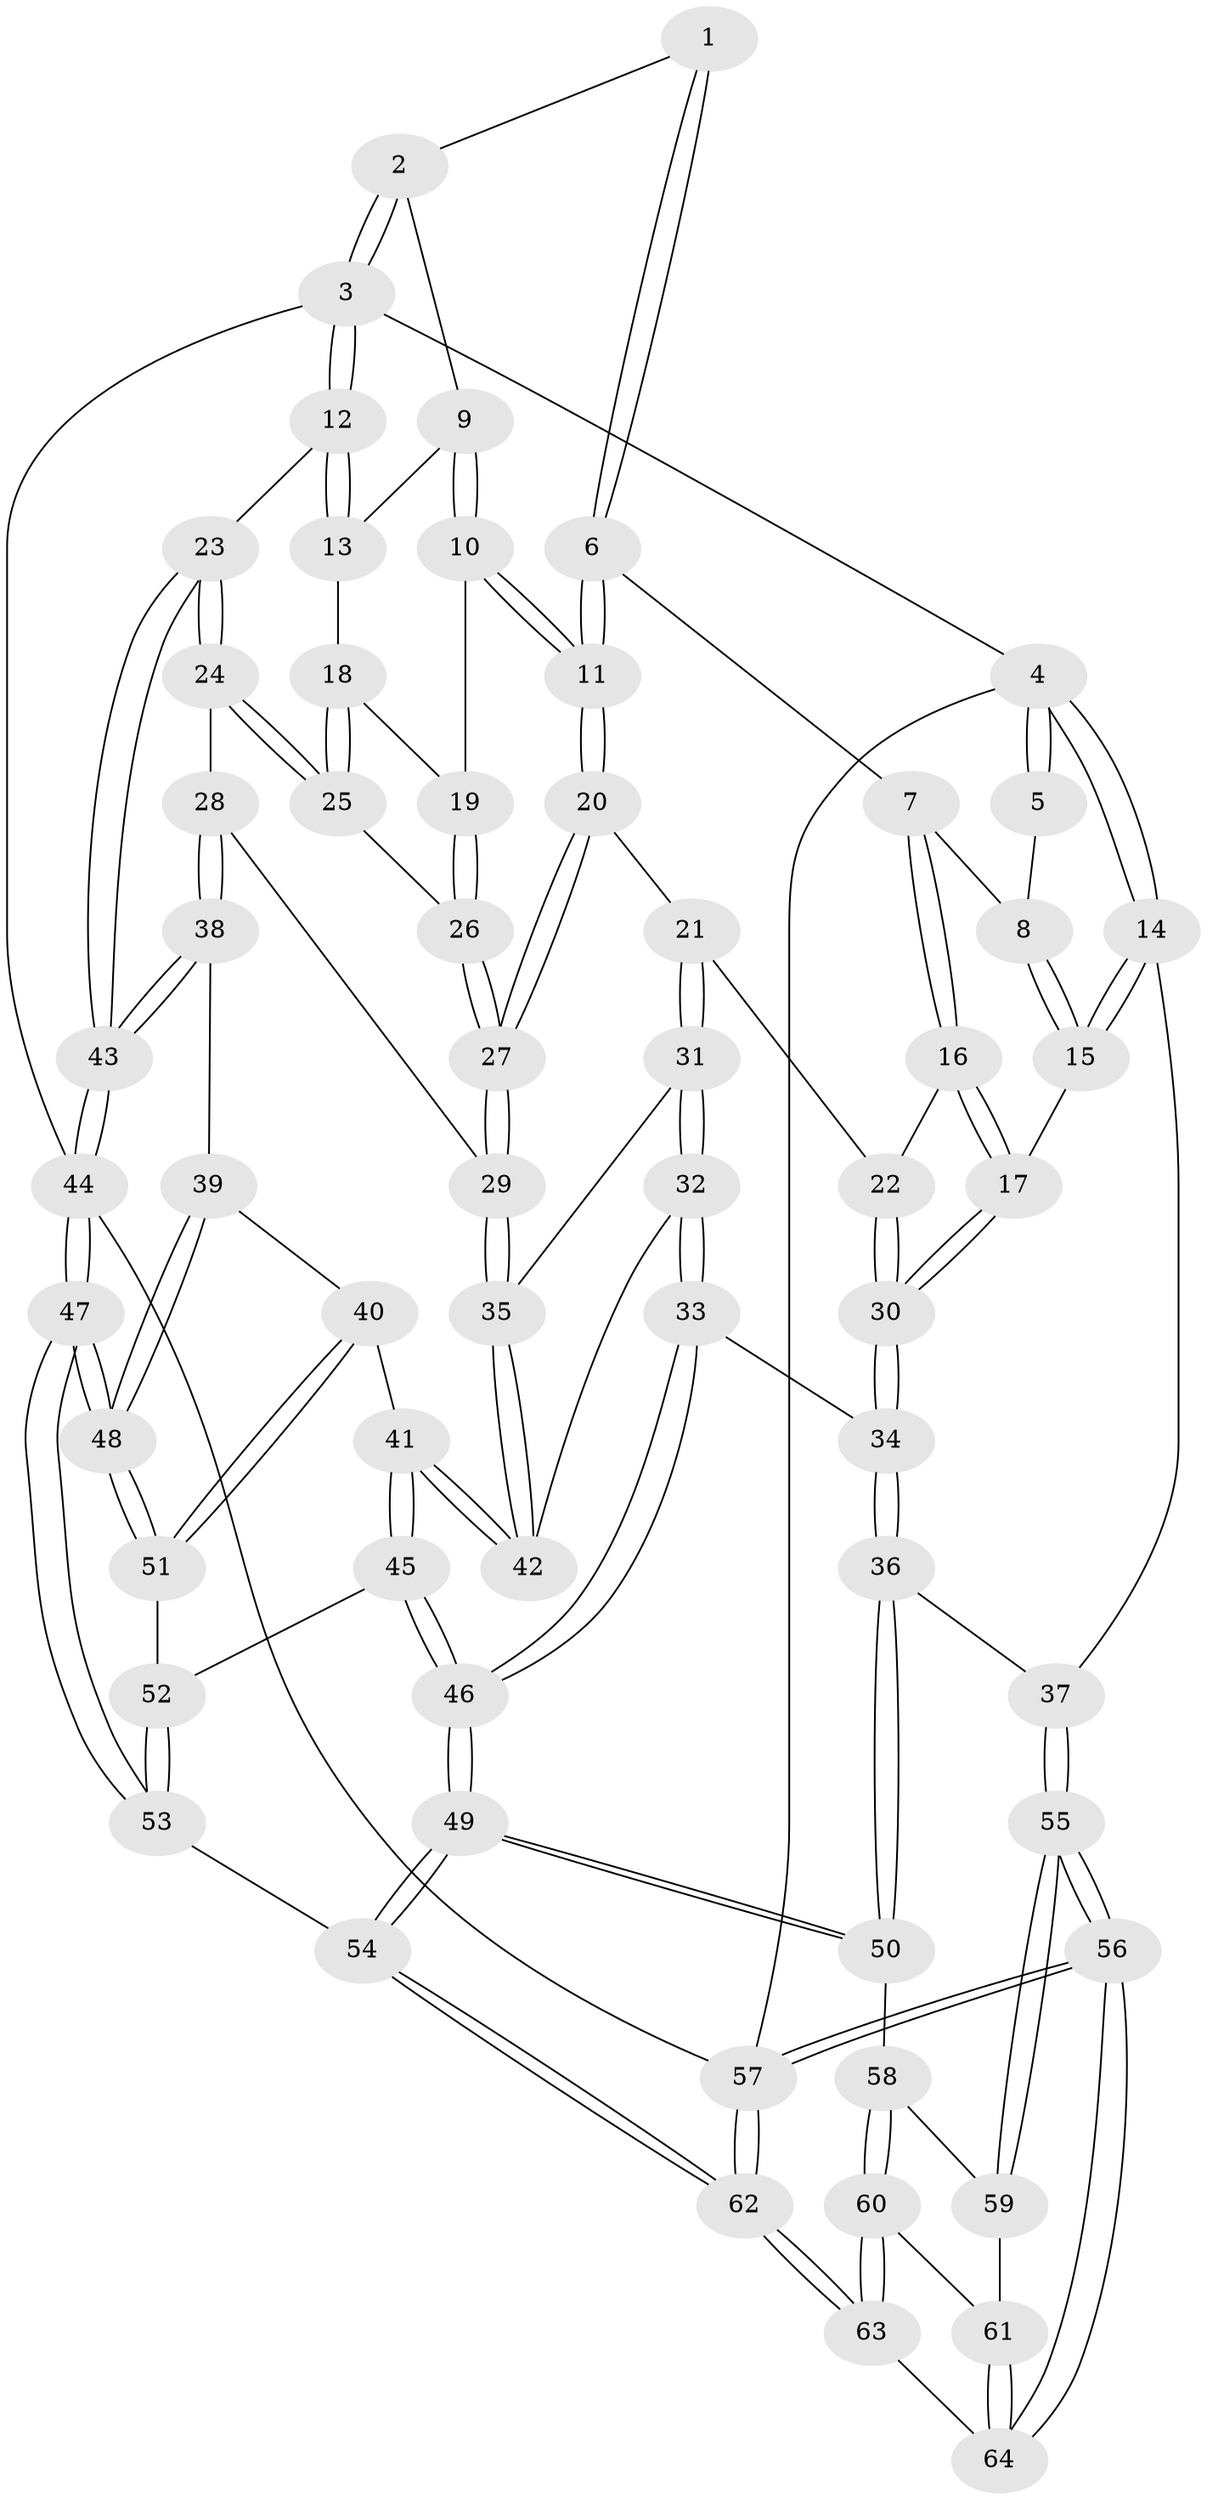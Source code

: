 // coarse degree distribution, {4: 0.46153846153846156, 2: 0.23076923076923078, 3: 0.23076923076923078, 5: 0.07692307692307693}
// Generated by graph-tools (version 1.1) at 2025/54/03/04/25 22:54:35]
// undirected, 64 vertices, 157 edges
graph export_dot {
  node [color=gray90,style=filled];
  1 [pos="+0.5530543866306618+0"];
  2 [pos="+0.9207309794868777+0"];
  3 [pos="+1+0"];
  4 [pos="+0+0"];
  5 [pos="+0.2382572988027812+0"];
  6 [pos="+0.5540604780251364+0"];
  7 [pos="+0.3972048900257484+0.06448019150769937"];
  8 [pos="+0.2091717785494145+0.05863836884964765"];
  9 [pos="+0.8607911237424867+0.07052585926287519"];
  10 [pos="+0.7416697902593615+0.11963339018230679"];
  11 [pos="+0.6051985746071749+0.08603521188988107"];
  12 [pos="+1+0.0718231332866482"];
  13 [pos="+0.9446768408633796+0.11100067615576785"];
  14 [pos="+0+0.19527903045058811"];
  15 [pos="+0.10188690525329787+0.23089176062079997"];
  16 [pos="+0.32871871122161517+0.17712431541134435"];
  17 [pos="+0.15201498448579992+0.2630969777790056"];
  18 [pos="+0.9013986072885585+0.1761955713006455"];
  19 [pos="+0.8220592271070919+0.21168915111817446"];
  20 [pos="+0.5969817506560142+0.12540576007337204"];
  21 [pos="+0.521535016956426+0.26959480555670895"];
  22 [pos="+0.49023171933704457+0.2729265898699962"];
  23 [pos="+1+0.2690421323993998"];
  24 [pos="+0.9951494943847811+0.30451351569076107"];
  25 [pos="+0.9640309672613467+0.28647311033329986"];
  26 [pos="+0.8287583821589521+0.25094667476472043"];
  27 [pos="+0.7705346001135769+0.36225382548070845"];
  28 [pos="+0.8561145156242326+0.4286261446774572"];
  29 [pos="+0.7704871163561455+0.37432800562820484"];
  30 [pos="+0.24232131137277732+0.3878047800738097"];
  31 [pos="+0.5330333447771828+0.3051083880191897"];
  32 [pos="+0.4432186100882839+0.49539809396140555"];
  33 [pos="+0.3312849077452727+0.5716230778367294"];
  34 [pos="+0.2616993493898398+0.4850324771751469"];
  35 [pos="+0.656788627524356+0.43077404909570793"];
  36 [pos="+0+0.607983598740461"];
  37 [pos="+0+0.6065485018777046"];
  38 [pos="+0.877952603253297+0.4925764609766218"];
  39 [pos="+0.8758456557009973+0.49836939126129554"];
  40 [pos="+0.6943601957966673+0.6332921403204474"];
  41 [pos="+0.6724461704546979+0.623625568518324"];
  42 [pos="+0.6408856427704863+0.4910099933448303"];
  43 [pos="+1+0.5100876094914797"];
  44 [pos="+1+1"];
  45 [pos="+0.4887086241334834+0.7038134387501138"];
  46 [pos="+0.35712392794911385+0.7066945259516465"];
  47 [pos="+1+1"];
  48 [pos="+1+0.9289952525203622"];
  49 [pos="+0.34931302142743814+0.7208165515802492"];
  50 [pos="+0.22646361006818636+0.756099152789127"];
  51 [pos="+0.7861990334593282+0.7515383927531113"];
  52 [pos="+0.6016046271564898+0.826256046359559"];
  53 [pos="+0.6471037954870217+1"];
  54 [pos="+0.4277321879149747+1"];
  55 [pos="+0+0.7115532716980261"];
  56 [pos="+0+1"];
  57 [pos="+0+1"];
  58 [pos="+0.2255503470750795+0.7569727977380069"];
  59 [pos="+0.08918026626028715+0.8248394499803742"];
  60 [pos="+0.16928173323937637+0.8988828773428589"];
  61 [pos="+0.06485233257717703+0.9279481903778393"];
  62 [pos="+0.3630109921221487+1"];
  63 [pos="+0.19415299252401963+0.9908204543104021"];
  64 [pos="+0.05587378279572567+0.9406148528892077"];
  1 -- 2;
  1 -- 6;
  1 -- 6;
  2 -- 3;
  2 -- 3;
  2 -- 9;
  3 -- 4;
  3 -- 12;
  3 -- 12;
  3 -- 44;
  4 -- 5;
  4 -- 5;
  4 -- 14;
  4 -- 14;
  4 -- 57;
  5 -- 8;
  6 -- 7;
  6 -- 11;
  6 -- 11;
  7 -- 8;
  7 -- 16;
  7 -- 16;
  8 -- 15;
  8 -- 15;
  9 -- 10;
  9 -- 10;
  9 -- 13;
  10 -- 11;
  10 -- 11;
  10 -- 19;
  11 -- 20;
  11 -- 20;
  12 -- 13;
  12 -- 13;
  12 -- 23;
  13 -- 18;
  14 -- 15;
  14 -- 15;
  14 -- 37;
  15 -- 17;
  16 -- 17;
  16 -- 17;
  16 -- 22;
  17 -- 30;
  17 -- 30;
  18 -- 19;
  18 -- 25;
  18 -- 25;
  19 -- 26;
  19 -- 26;
  20 -- 21;
  20 -- 27;
  20 -- 27;
  21 -- 22;
  21 -- 31;
  21 -- 31;
  22 -- 30;
  22 -- 30;
  23 -- 24;
  23 -- 24;
  23 -- 43;
  23 -- 43;
  24 -- 25;
  24 -- 25;
  24 -- 28;
  25 -- 26;
  26 -- 27;
  26 -- 27;
  27 -- 29;
  27 -- 29;
  28 -- 29;
  28 -- 38;
  28 -- 38;
  29 -- 35;
  29 -- 35;
  30 -- 34;
  30 -- 34;
  31 -- 32;
  31 -- 32;
  31 -- 35;
  32 -- 33;
  32 -- 33;
  32 -- 42;
  33 -- 34;
  33 -- 46;
  33 -- 46;
  34 -- 36;
  34 -- 36;
  35 -- 42;
  35 -- 42;
  36 -- 37;
  36 -- 50;
  36 -- 50;
  37 -- 55;
  37 -- 55;
  38 -- 39;
  38 -- 43;
  38 -- 43;
  39 -- 40;
  39 -- 48;
  39 -- 48;
  40 -- 41;
  40 -- 51;
  40 -- 51;
  41 -- 42;
  41 -- 42;
  41 -- 45;
  41 -- 45;
  43 -- 44;
  43 -- 44;
  44 -- 47;
  44 -- 47;
  44 -- 57;
  45 -- 46;
  45 -- 46;
  45 -- 52;
  46 -- 49;
  46 -- 49;
  47 -- 48;
  47 -- 48;
  47 -- 53;
  47 -- 53;
  48 -- 51;
  48 -- 51;
  49 -- 50;
  49 -- 50;
  49 -- 54;
  49 -- 54;
  50 -- 58;
  51 -- 52;
  52 -- 53;
  52 -- 53;
  53 -- 54;
  54 -- 62;
  54 -- 62;
  55 -- 56;
  55 -- 56;
  55 -- 59;
  55 -- 59;
  56 -- 57;
  56 -- 57;
  56 -- 64;
  56 -- 64;
  57 -- 62;
  57 -- 62;
  58 -- 59;
  58 -- 60;
  58 -- 60;
  59 -- 61;
  60 -- 61;
  60 -- 63;
  60 -- 63;
  61 -- 64;
  61 -- 64;
  62 -- 63;
  62 -- 63;
  63 -- 64;
}
